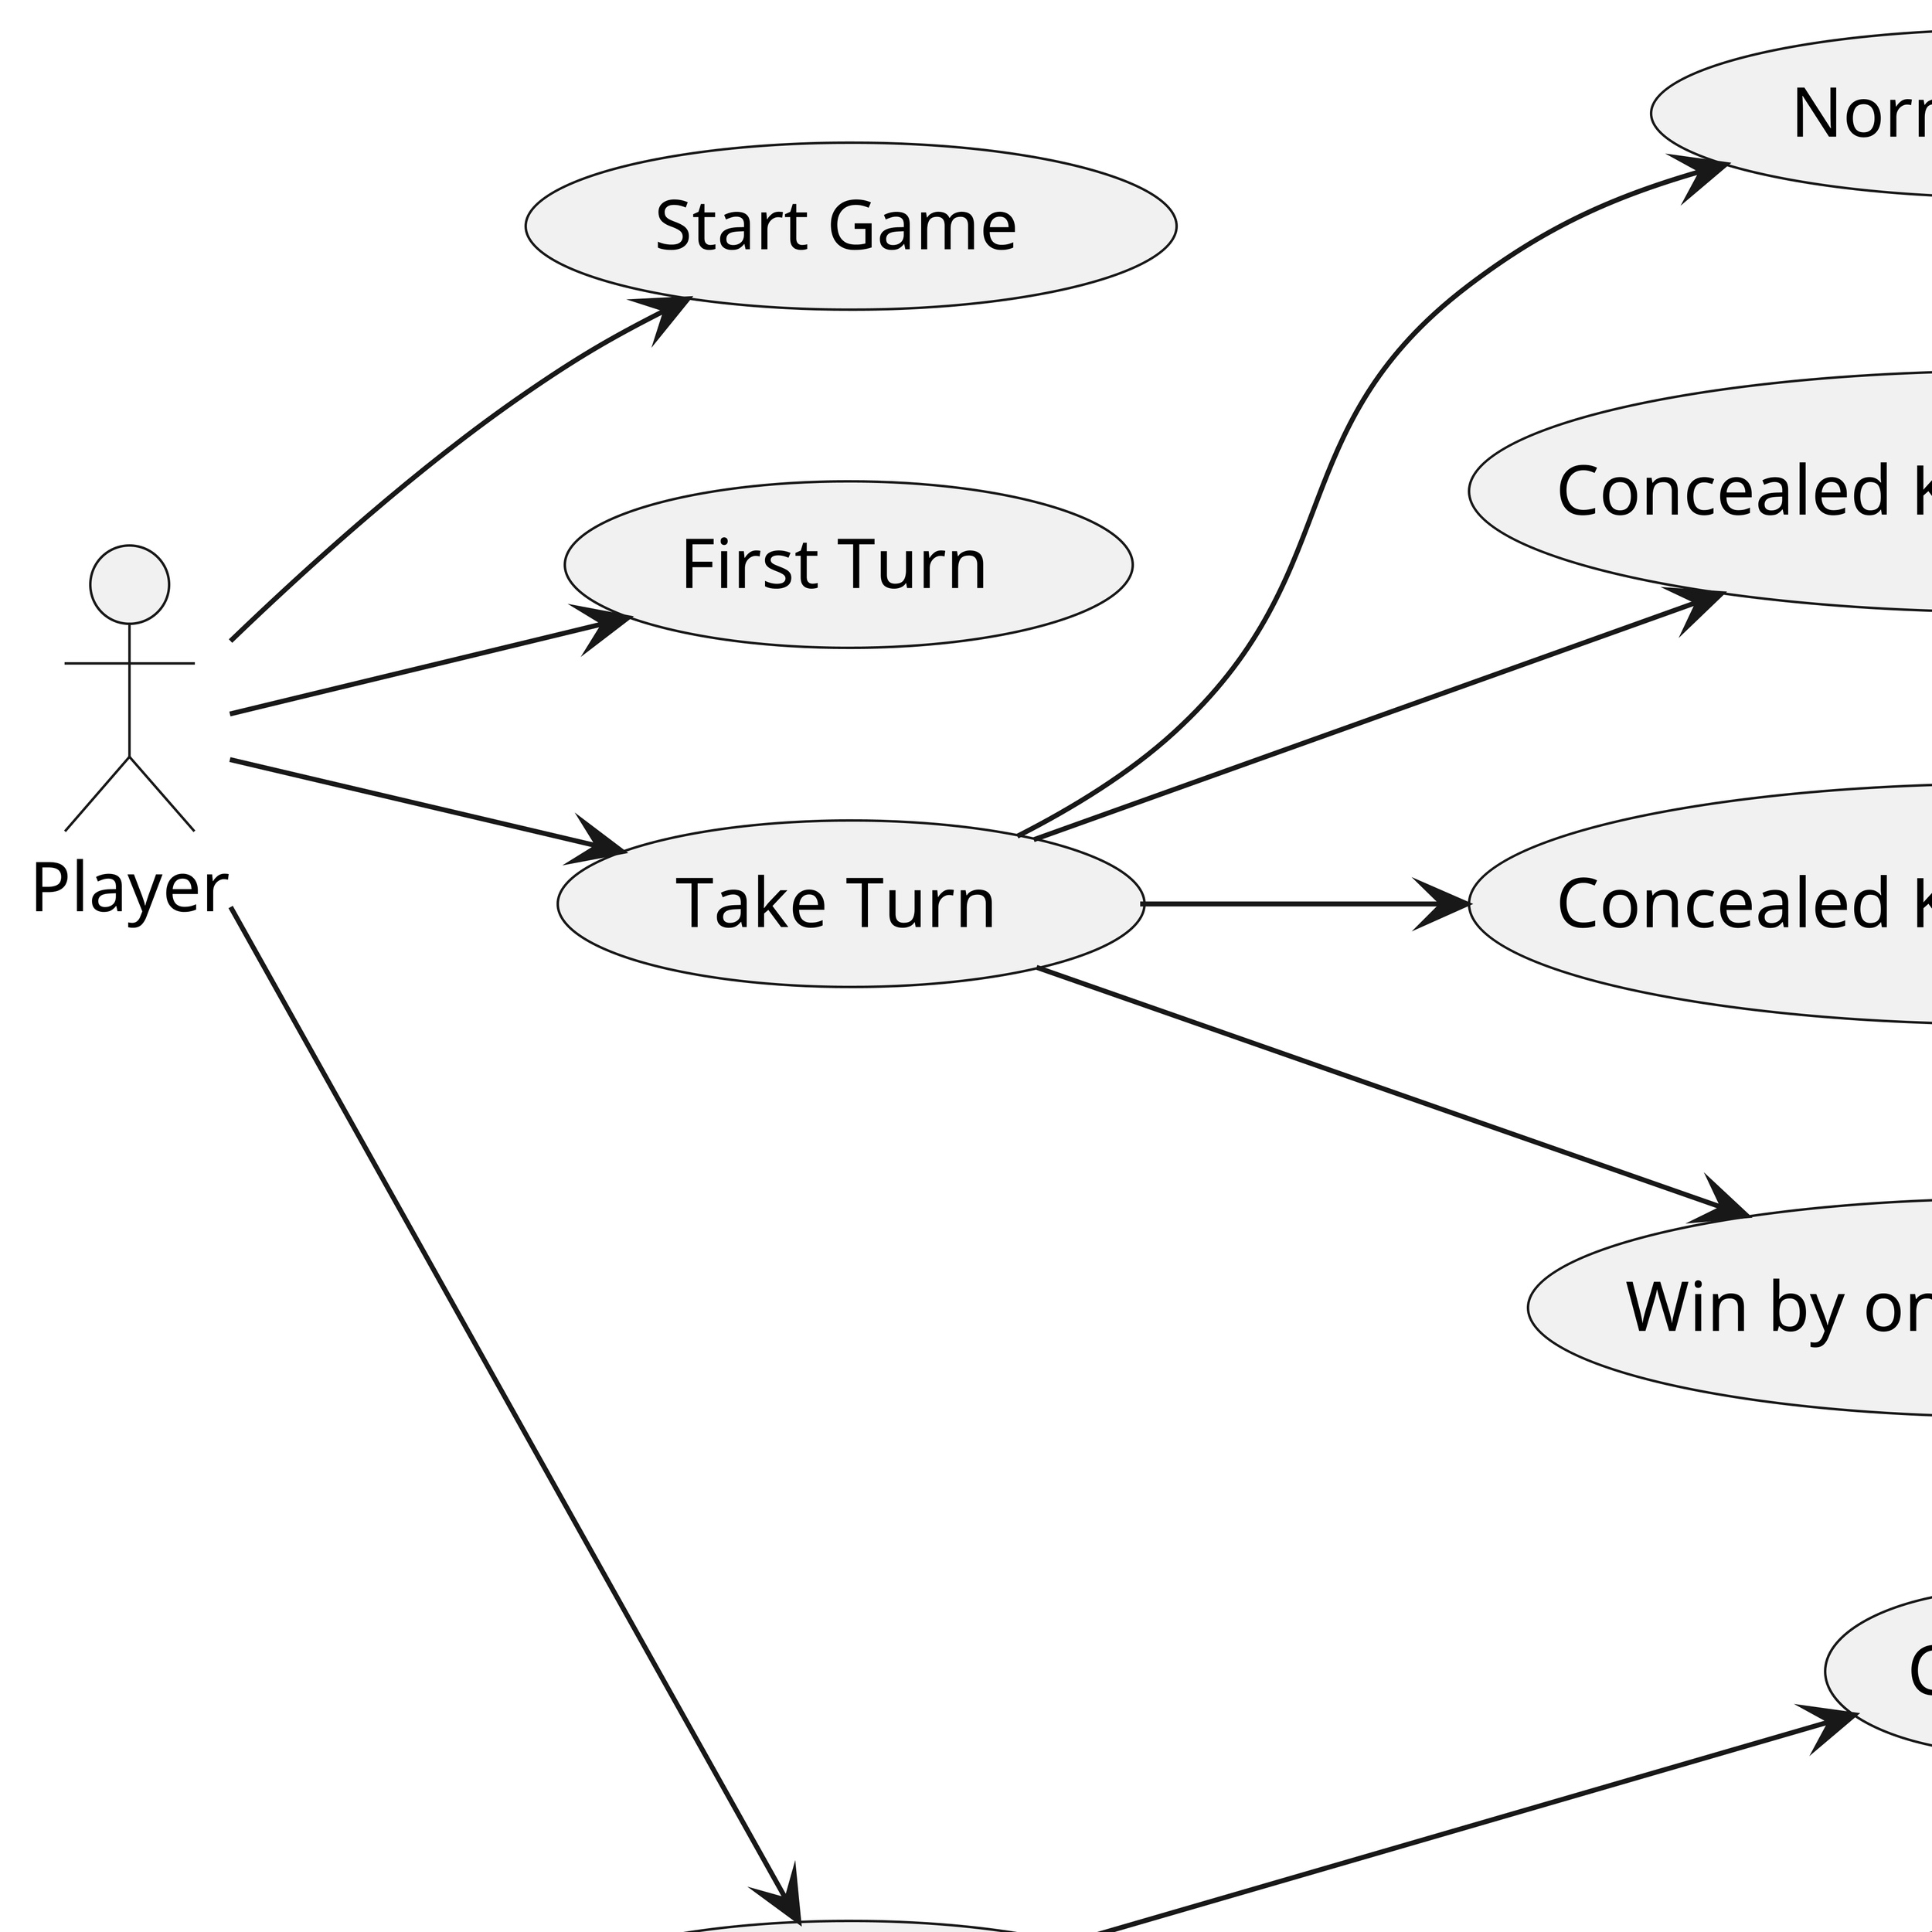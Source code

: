 @startuml
skinparam dpi 1000
left to right direction
actor Player


Player --> (Start Game)
Player --> (First Turn)
Player --> (Take Turn)
(Take Turn)  --> (Normal Turn)
(Take Turn)  --> (Concealed Kong from hand)
(Take Turn)  --> (Concealed Kong after pong)
(Take Turn)  --> (Win by one's own draw)
Player --> (Interaction)
(Interaction) --> (Chow)
(Interaction) --> (Pong)
(Interaction) --> (Exposed Kong)
(Interaction) --> (Win by others' tile)
@enduml
